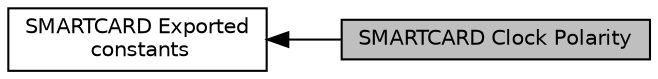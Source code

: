 digraph "SMARTCARD Clock Polarity"
{
  edge [fontname="Helvetica",fontsize="10",labelfontname="Helvetica",labelfontsize="10"];
  node [fontname="Helvetica",fontsize="10",shape=box];
  rankdir=LR;
  Node1 [label="SMARTCARD Clock Polarity",height=0.2,width=0.4,color="black", fillcolor="grey75", style="filled", fontcolor="black",tooltip=" "];
  Node2 [label="SMARTCARD Exported\l constants",height=0.2,width=0.4,color="black", fillcolor="white", style="filled",URL="$group___s_m_a_r_t_c_a_r_d___exported___constants.html",tooltip=" "];
  Node2->Node1 [shape=plaintext, dir="back", style="solid"];
}
